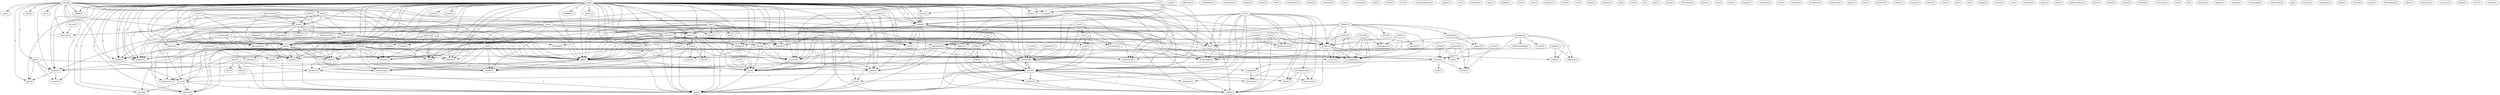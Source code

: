 digraph G {
  server [ label="server(2)" ];
  directory [ label="directory(1)" ];
  map [ label="map(2)" ];
  collection [ label="collection(1)" ];
  faq [ label="faq(18)" ];
  patch [ label="patch(1)" ];
  acuity [ label="acuity(2)" ];
  compute [ label="compute(1)" ];
  math [ label="math(2)" ];
  orbit [ label="orbit(1)" ];
  offline [ label="offline(1)" ];
  press [ label="press(2)" ];
  team [ label="team(1)" ];
  design [ label="design(1)" ];
  info [ label="info(4)" ];
  gov [ label="gov(4)" ];
  arc [ label="arc(5)" ];
  period [ label="period(1)" ];
  attempt [ label="attempt(1)" ];
  name [ label="name(1)" ];
  sheet [ label="sheet(1)" ];
  nasa [ label="nasa(12)" ];
  space [ label="space(13)" ];
  latter [ label="latter(1)" ];
  tmp [ label="tmp(4)" ];
  exploration [ label="exploration(2)" ];
  modem [ label="modem(1)" ];
  propulsion [ label="propulsion(1)" ];
  context [ label="context(1)" ];
  address [ label="address(1)" ];
  launch [ label="launch(1)" ];
  name [ label="name(2)" ];
  description [ label="description(1)" ];
  use [ label="use(1)" ];
  minute [ label="minute(1)" ];
  series [ label="series(1)" ];
  fact [ label="fact(2)" ];
  etc [ label="etc(1)" ];
  intro [ label="intro(2)" ];
  diff [ label="diff(3)" ];
  nssdca [ label="nssdca(1)" ];
  hand [ label="hand(1)" ];
  satellite [ label="satellite(8)" ];
  astronaut [ label="astronaut(2)" ];
  orbiting [ label="orbiting(2)" ];
  request [ label="request(3)" ];
  enfant [ label="enfant(1)" ];
  science [ label="science(4)" ];
  orbit [ label="orbit(3)" ];
  list [ label="list(4)" ];
  pub [ label="pub(5)" ];
  scintillation [ label="scintillation(1)" ];
  navigation [ label="navigation(1)" ];
  height [ label="height(2)" ];
  email [ label="email(6)" ];
  edu [ label="edu(6)" ];
  com [ label="com(2)" ];
  vac [ label="vac(1)" ];
  gps [ label="gps(1)" ];
  join [ label="join(3)" ];
  cmu [ label="cmu(1)" ];
  esseye [ label="esseye(1)" ];
  orbiter [ label="orbiter(5)" ];
  probe [ label="probe(2)" ];
  resolution [ label="resolution(4)" ];
  pixel [ label="pixel(2)" ];
  project [ label="project(5)" ];
  accomplish [ label="accomplish(1)" ];
  camera [ label="camera(2)" ];
  system [ label="system(2)" ];
  lunar [ label="lunar(4)" ];
  coverage [ label="coverage(1)" ];
  atmosphere [ label="atmosphere(1)" ];
  observatory [ label="observatory(3)" ];
  institute [ label="institute(2)" ];
  star [ label="star(2)" ];
  demonstrator [ label="demonstrator(2)" ];
  fly [ label="fly(2)" ];
  technology [ label="technology(4)" ];
  called [ label="called(3)" ];
  radar [ label="radar(2)" ];
  person [ label="person(2)" ];
  ntis [ label="ntis(1)" ];
  alternative [ label="alternative(1)" ];
  venus [ label="venus(2)" ];
  abuse [ label="abuse(1)" ];
  observer [ label="observer(2)" ];
  cycle [ label="cycle(1)" ];
  ssrt [ label="ssrt(1)" ];
  program [ label="program(1)" ];
  development [ label="development(2)" ];
  document [ label="document(1)" ];
  detail [ label="detail(1)" ];
  vehicle [ label="vehicle(2)" ];
  cc [ label="cc(1)" ];
  clipper [ label="clipper(2)" ];
  delta [ label="delta(1)" ];
  usno [ label="usno(1)" ];
  replace [ label="replace(1)" ];
  magellan [ label="magellan(1)" ];
  jsc [ label="jsc(2)" ];
  machine [ label="machine(1)" ];
  look [ label="look(1)" ];
  news [ label="news(1)" ];
  level [ label="level(2)" ];
  mismanagement [ label="mismanagement(1)" ];
  august [ label="august(1)" ];
  unc [ label="unc(1)" ];
  bell [ label="bell(2)" ];
  bulletin [ label="bulletin(1)" ];
  give [ label="give(1)" ];
  funding [ label="funding(1)" ];
  poseidon [ label="poseidon(2)" ];
  ocean [ label="ocean(2)" ];
  understanding [ label="understanding(2)" ];
  sea [ label="sea(2)" ];
  make [ label="make(2)" ];
  objective [ label="objective(2)" ];
  information [ label="information(4)" ];
  beginner [ label="beginner(2)" ];
  meets [ label="meets(1)" ];
  language [ label="language(1)" ];
  ftp [ label="ftp(5)" ];
  day [ label="day(1)" ];
  pioneer [ label="pioneer(3)" ];
  center [ label="center(2)" ];
  emx [ label="emx(1)" ];
  part [ label="part(1)" ];
  imagery [ label="imagery(1)" ];
  area [ label="area(1)" ];
  box [ label="box(2)" ];
  ccd [ label="ccd(1)" ];
  stage [ label="stage(4)" ];
  johnson [ label="johnson(2)" ];
  chris [ label="chris(1)" ];
  chrisj [ label="chrisj(1)" ];
  utexas [ label="utexas(1)" ];
  willmann [ label="willmann(1)" ];
  asked [ label="asked(1)" ];
  gravity [ label="gravity(2)" ];
  pb [ label="pb(2)" ];
  isas [ label="isas(1)" ];
  ray [ label="ray(3)" ];
  astro [ label="astro(2)" ];
  astronomy [ label="astronomy(1)" ];
  contact [ label="contact(2)" ];
  write [ label="write(1)" ];
  learn [ label="learn(1)" ];
  contact [ label="contact(1)" ];
  access [ label="access(1)" ];
  rocket [ label="rocket(3)" ];
  cate [ label="cate(1)" ];
  sf [ label="sf(1)" ];
  gas [ label="gas(1)" ];
  group [ label="group(1)" ];
  discussion [ label="discussion(1)" ];
  computer [ label="computer(4)" ];
  board [ label="board(1)" ];
  eye [ label="eye(2)" ];
  order [ label="order(3)" ];
  faq [ label="faq(2)" ];
  spacecraft [ label="spacecraft(3)" ];
  start [ label="start(3)" ];
  file [ label="file(1)" ];
  year [ label="year(2)" ];
  thu [ label="thu(6)" ];
  telescope [ label="telescope(3)" ];
  desk [ label="desk(1)" ];
  cassini [ label="cassini(4)" ];
  mapping [ label="mapping(3)" ];
  mission [ label="mission(2)" ];
  langley [ label="langley(1)" ];
  earth [ label="earth(6)" ];
  candidate [ label="candidate(2)" ];
  hdv [ label="hdv(2)" ];
  titan [ label="titan(1)" ];
  booster [ label="booster(4)" ];
  manned [ label="manned(1)" ];
  prospector [ label="prospector(1)" ];
  inspector [ label="inspector(2)" ];
  general [ label="general(2)" ];
  pluto [ label="pluto(1)" ];
  topex [ label="topex(4)" ];
  rom [ label="rom(1)" ];
  help [ label="help(1)" ];
  ephemeris [ label="ephemeris(3)" ];
  pressure [ label="pressure(2)" ];
  station [ label="station(1)" ];
  transit [ label="transit(2)" ];
  entire [ label="entire(2)" ];
  leech [ label="leech(1)" ];
  waste [ label="waste(2)" ];
  none [ label="none(1)" ];
  service [ label="service(2)" ];
  apr [ label="apr(6)" ];
  jon [ label="jon(1)" ];
  sdi [ label="sdi(2)" ];
  bongo [ label="bongo(1)" ];
  starcat [ label="starcat(1)" ];
  esa [ label="esa(1)" ];
  almanac [ label="almanac(2)" ];
  fraud [ label="fraud(2)" ];
  plaza [ label="plaza(1)" ];
  pilot [ label="pilot(2)" ];
  jpldescription [ label="jpldescription(1)" ];
  gives [ label="gives(1)" ];
  blood [ label="blood(2)" ];
  saturn [ label="saturn(2)" ];
  houston [ label="houston(1)" ];
  university [ label="university(1)" ];
  mo [ label="mo(2)" ];
  iii [ label="iii(2)" ];
  position [ label="position(2)" ];
  degree [ label="degree(1)" ];
  facility [ label="facility(2)" ];
  wavelength [ label="wavelength(1)" ];
  correctable [ label="correctable(2)" ];
  jpl [ label="jpl(1)" ];
  archive [ label="archive(2)" ];
  rcst [ label="rcst(4)" ];
  telephone [ label="telephone(1)" ];
  kelso [ label="kelso(1)" ];
  ariane [ label="ariane(2)" ];
  japan [ label="japan(1)" ];
  deltaclipper [ label="deltaclipper(1)" ];
  office [ label="office(1)" ];
  maintains [ label="maintains(1)" ];
  accuracy [ label="accuracy(1)" ];
  image [ label="image(2)" ];
  poseidon [ label="poseidon(2)" ];
  mica [ label="mica(1)" ];
  surface [ label="surface(2)" ];
  server -> directory [ label="1" ];
  faq -> patch [ label="2" ];
  faq -> acuity [ label="2" ];
  faq -> compute [ label="2" ];
  faq -> math [ label="2" ];
  faq -> orbit [ label="1" ];
  faq -> offline [ label="3" ];
  faq -> press [ label="2" ];
  faq -> team [ label="2" ];
  faq -> design [ label="2" ];
  faq -> info [ label="2" ];
  faq -> gov [ label="6" ];
  faq -> arc [ label="5" ];
  faq -> period [ label="2" ];
  faq -> attempt [ label="2" ];
  faq -> name [ label="2" ];
  faq -> sheet [ label="1" ];
  faq -> nasa [ label="6" ];
  faq -> space [ label="2" ];
  faq -> latter [ label="2" ];
  faq -> tmp [ label="17" ];
  faq -> exploration [ label="2" ];
  faq -> modem [ label="2" ];
  faq -> propulsion [ label="2" ];
  faq -> context [ label="2" ];
  faq -> address [ label="3" ];
  faq -> launch [ label="2" ];
  faq -> name [ label="2" ];
  faq -> description [ label="1" ];
  faq -> use [ label="2" ];
  faq -> minute [ label="2" ];
  faq -> series [ label="2" ];
  faq -> fact [ label="1" ];
  faq -> etc [ label="3" ];
  faq -> intro [ label="2" ];
  faq -> diff [ label="19" ];
  faq -> nssdca [ label="3" ];
  faq -> hand [ label="2" ];
  faq -> satellite [ label="5" ];
  faq -> astronaut [ label="2" ];
  faq -> orbiting [ label="1" ];
  faq -> request [ label="3" ];
  faq -> enfant [ label="3" ];
  faq -> science [ label="2" ];
  faq -> orbit [ label="1" ];
  faq -> list [ label="3" ];
  faq -> pub [ label="3" ];
  email -> offline [ label="1" ];
  email -> edu [ label="1" ];
  email -> gov [ label="1" ];
  email -> nasa [ label="1" ];
  email -> tmp [ label="1" ];
  email -> com [ label="2" ];
  email -> address [ label="1" ];
  email -> etc [ label="1" ];
  email -> vac [ label="1" ];
  email -> diff [ label="1" ];
  email -> nssdca [ label="1" ];
  email -> gps [ label="1" ];
  email -> request [ label="3" ];
  email -> join [ label="3" ];
  email -> enfant [ label="1" ];
  email -> cmu [ label="1" ];
  email -> esseye [ label="1" ];
  email -> directory [ label="1" ];
  orbiter -> probe [ label="1" ];
  orbiter -> resolution [ label="2" ];
  orbiter -> pixel [ label="2" ];
  orbiter -> exploration [ label="1" ];
  orbiter -> project [ label="1" ];
  orbiter -> accomplish [ label="1" ];
  orbiter -> camera [ label="2" ];
  orbiter -> system [ label="1" ];
  orbiter -> lunar [ label="1" ];
  orbiter -> coverage [ label="1" ];
  orbiter -> atmosphere [ label="1" ];
  observatory -> info [ label="1" ];
  observatory -> tmp [ label="1" ];
  observatory -> modem [ label="1" ];
  observatory -> diff [ label="1" ];
  institute -> compute [ label="1" ];
  institute -> math [ label="1" ];
  institute -> arc [ label="1" ];
  institute -> period [ label="1" ];
  institute -> minute [ label="1" ];
  institute -> series [ label="1" ];
  institute -> intro [ label="1" ];
  star -> demonstrator [ label="1" ];
  star -> fly [ label="1" ];
  star -> project [ label="1" ];
  star -> technology [ label="1" ];
  star -> called [ label="1" ];
  person -> demonstrator [ label="1" ];
  person -> fly [ label="1" ];
  person -> project [ label="1" ];
  person -> technology [ label="1" ];
  person -> called [ label="1" ];
  venus -> satellite [ label="1" ];
  ssrt -> orbit [ label="1" ];
  ssrt -> program [ label="1" ];
  ssrt -> development [ label="1" ];
  ssrt -> demonstrator [ label="2" ];
  ssrt -> name [ label="1" ];
  ssrt -> document [ label="1" ];
  ssrt -> fly [ label="2" ];
  ssrt -> detail [ label="1" ];
  ssrt -> project [ label="2" ];
  ssrt -> name [ label="1" ];
  ssrt -> vehicle [ label="1" ];
  ssrt -> technology [ label="2" ];
  ssrt -> called [ label="2" ];
  ssrt -> orbit [ label="1" ];
  cc -> clipper [ label="1" ];
  cc -> delta [ label="1" ];
  cc -> pub [ label="1" ];
  usno -> info [ label="1" ];
  usno -> tmp [ label="1" ];
  usno -> modem [ label="1" ];
  usno -> replace [ label="1" ];
  usno -> diff [ label="1" ];
  magellan -> satellite [ label="1" ];
  jsc -> press [ label="1" ];
  jsc -> team [ label="1" ];
  jsc -> design [ label="1" ];
  jsc -> exploration [ label="1" ];
  jsc -> propulsion [ label="1" ];
  jsc -> launch [ label="1" ];
  jsc -> satellite [ label="1" ];
  jsc -> science [ label="1" ];
  jsc -> list [ label="1" ];
  orbit -> program [ label="1" ];
  orbit -> gov [ label="1" ];
  orbit -> arc [ label="1" ];
  orbit -> document [ label="1" ];
  orbit -> nasa [ label="1" ];
  orbit -> detail [ label="1" ];
  orbit -> vehicle [ label="2" ];
  orbit -> satellite [ label="1" ];
  orbit -> called [ label="1" ];
  orbit -> pub [ label="1" ];
  probe -> exploration [ label="1" ];
  probe -> project [ label="1" ];
  probe -> accomplish [ label="1" ];
  probe -> system [ label="1" ];
  resolution -> camera [ label="2" ];
  press -> name [ label="1" ];
  press -> name [ label="1" ];
  bell -> info [ label="1" ];
  bell -> tmp [ label="1" ];
  bell -> modem [ label="1" ];
  bell -> diff [ label="1" ];
  poseidon -> ocean [ label="2" ];
  poseidon -> understanding [ label="2" ];
  poseidon -> project [ label="2" ];
  poseidon -> sea [ label="2" ];
  poseidon -> satellite [ label="2" ];
  poseidon -> make [ label="2" ];
  poseidon -> objective [ label="2" ];
  edu -> info [ label="1" ];
  edu -> clipper [ label="1" ];
  edu -> information [ label="1" ];
  edu -> delta [ label="1" ];
  edu -> beginner [ label="1" ];
  edu -> join [ label="1" ];
  edu -> pub [ label="2" ];
  info -> meets [ label="2" ];
  info -> information [ label="2" ];
  info -> tmp [ label="1" ];
  info -> language [ label="2" ];
  info -> intro [ label="1" ];
  info -> diff [ label="1" ];
  info -> beginner [ label="2" ];
  info -> pub [ label="2" ];
  development -> document [ label="1" ];
  development -> detail [ label="1" ];
  development -> called [ label="1" ];
  gov -> pub [ label="3" ];
  ftp -> arc [ label="2" ];
  ftp -> sheet [ label="1" ];
  ftp -> day [ label="1" ];
  ftp -> nasa [ label="2" ];
  ftp -> description [ label="1" ];
  ftp -> fact [ label="1" ];
  ftp -> satellite [ label="1" ];
  ftp -> pioneer [ label="1" ];
  ftp -> orbiting [ label="1" ];
  ftp -> orbit [ label="1" ];
  ftp -> list [ label="1" ];
  ftp -> directory [ label="1" ];
  ftp -> pub [ label="2" ];
  center -> launch [ label="1" ];
  center -> intro [ label="1" ];
  arc -> period [ label="1" ];
  arc -> nasa [ label="3" ];
  arc -> minute [ label="1" ];
  arc -> pub [ label="3" ];
  box -> nasa [ label="1" ];
  box -> fly [ label="1" ];
  box -> tmp [ label="1" ];
  box -> address [ label="1" ];
  box -> project [ label="1" ];
  box -> etc [ label="1" ];
  box -> diff [ label="1" ];
  box -> nssdca [ label="1" ];
  box -> technology [ label="1" ];
  box -> called [ label="1" ];
  box -> request [ label="1" ];
  box -> enfant [ label="1" ];
  clipper -> vehicle [ label="1" ];
  clipper -> called [ label="1" ];
  clipper -> stage [ label="1" ];
  clipper -> orbit [ label="1" ];
  johnson -> tmp [ label="1" ];
  johnson -> launch [ label="1" ];
  johnson -> chris [ label="1" ];
  johnson -> diff [ label="1" ];
  johnson -> chrisj [ label="1" ];
  johnson -> utexas [ label="1" ];
  name -> space [ label="1" ];
  name -> fly [ label="1" ];
  name -> context [ label="1" ];
  name -> project [ label="1" ];
  name -> use [ label="1" ];
  name -> diff [ label="1" ];
  name -> hand [ label="1" ];
  name -> technology [ label="1" ];
  name -> called [ label="1" ];
  willmann -> tmp [ label="1" ];
  willmann -> modem [ label="1" ];
  willmann -> diff [ label="1" ];
  isas -> tmp [ label="1" ];
  isas -> ray [ label="1" ];
  isas -> astro [ label="1" ];
  isas -> launch [ label="1" ];
  isas -> diff [ label="1" ];
  isas -> satellite [ label="1" ];
  isas -> astronomy [ label="1" ];
  isas -> orbit [ label="1" ];
  nasa -> tmp [ label="3" ];
  nasa -> exploration [ label="1" ];
  nasa -> launch [ label="1" ];
  nasa -> project [ label="1" ];
  nasa -> accomplish [ label="1" ];
  nasa -> contact [ label="3" ];
  nasa -> fact [ label="1" ];
  nasa -> system [ label="1" ];
  nasa -> intro [ label="2" ];
  nasa -> diff [ label="3" ];
  nasa -> write [ label="2" ];
  nasa -> learn [ label="1" ];
  nasa -> contact [ label="3" ];
  nasa -> access [ label="1" ];
  nasa -> pub [ label="3" ];
  rocket -> fly [ label="2" ];
  rocket -> tmp [ label="1" ];
  rocket -> exploration [ label="1" ];
  rocket -> propulsion [ label="1" ];
  rocket -> project [ label="2" ];
  rocket -> name [ label="1" ];
  rocket -> diff [ label="1" ];
  rocket -> satellite [ label="1" ];
  rocket -> technology [ label="2" ];
  rocket -> called [ label="2" ];
  rocket -> science [ label="1" ];
  rocket -> list [ label="1" ];
  space -> tmp [ label="5" ];
  space -> astro [ label="1" ];
  space -> context [ label="1" ];
  space -> launch [ label="1" ];
  space -> description [ label="1" ];
  space -> use [ label="1" ];
  space -> minute [ label="1" ];
  space -> series [ label="1" ];
  space -> fact [ label="1" ];
  space -> intro [ label="3" ];
  space -> diff [ label="6" ];
  space -> hand [ label="1" ];
  space -> satellite [ label="1" ];
  space -> pioneer [ label="1" ];
  space -> orbiting [ label="1" ];
  space -> orbit [ label="1" ];
  space -> list [ label="1" ];
  space -> pub [ label="3" ];
  information -> tmp [ label="1" ];
  information -> minute [ label="1" ];
  information -> series [ label="1" ];
  information -> lunar [ label="1" ];
  information -> diff [ label="1" ];
  information -> coverage [ label="1" ];
  computer -> tmp [ label="1" ];
  computer -> modem [ label="1" ];
  computer -> replace [ label="1" ];
  computer -> diff [ label="1" ];
  order -> context [ label="1" ];
  order -> name [ label="1" ];
  order -> use [ label="1" ];
  order -> diff [ label="1" ];
  order -> hand [ label="1" ];
  faq -> tmp [ label="17" ];
  faq -> exploration [ label="2" ];
  faq -> modem [ label="2" ];
  faq -> propulsion [ label="2" ];
  faq -> context [ label="2" ];
  faq -> address [ label="3" ];
  faq -> launch [ label="2" ];
  faq -> name [ label="2" ];
  faq -> description [ label="1" ];
  faq -> use [ label="2" ];
  faq -> minute [ label="2" ];
  faq -> series [ label="2" ];
  faq -> fact [ label="1" ];
  faq -> etc [ label="3" ];
  faq -> intro [ label="2" ];
  faq -> diff [ label="19" ];
  faq -> nssdca [ label="3" ];
  faq -> hand [ label="2" ];
  faq -> satellite [ label="5" ];
  faq -> astronaut [ label="2" ];
  faq -> orbiting [ label="1" ];
  faq -> request [ label="3" ];
  faq -> enfant [ label="3" ];
  faq -> science [ label="2" ];
  faq -> orbit [ label="1" ];
  faq -> list [ label="3" ];
  faq -> pub [ label="3" ];
  tmp -> modem [ label="1" ];
  tmp -> address [ label="1" ];
  tmp -> launch [ label="1" ];
  tmp -> minute [ label="1" ];
  tmp -> series [ label="1" ];
  tmp -> nssdca [ label="1" ];
  tmp -> request [ label="1" ];
  tmp -> list [ label="1" ];
  exploration -> propulsion [ label="1" ];
  exploration -> system [ label="1" ];
  exploration -> diff [ label="1" ];
  exploration -> satellite [ label="1" ];
  exploration -> science [ label="1" ];
  exploration -> list [ label="1" ];
  spacecraft -> propulsion [ label="2" ];
  spacecraft -> satellite [ label="2" ];
  spacecraft -> science [ label="2" ];
  spacecraft -> list [ label="2" ];
  start -> file [ label="1" ];
  start -> pioneer [ label="1" ];
  start -> beginner [ label="1" ];
  start -> year [ label="2" ];
  start -> pub [ label="1" ];
  thu -> modem [ label="2" ];
  thu -> propulsion [ label="2" ];
  thu -> address [ label="2" ];
  thu -> launch [ label="2" ];
  thu -> minute [ label="2" ];
  thu -> series [ label="2" ];
  thu -> etc [ label="2" ];
  thu -> intro [ label="2" ];
  thu -> nssdca [ label="2" ];
  thu -> satellite [ label="4" ];
  thu -> astronaut [ label="2" ];
  thu -> request [ label="2" ];
  thu -> enfant [ label="2" ];
  thu -> science [ label="2" ];
  thu -> list [ label="2" ];
  ray -> astro [ label="1" ];
  ray -> telescope [ label="2" ];
  ray -> satellite [ label="1" ];
  ray -> astronomy [ label="1" ];
  ray -> orbit [ label="1" ];
  astro -> satellite [ label="1" ];
  astro -> orbit [ label="1" ];
  cassini -> project [ label="2" ];
  cassini -> accomplish [ label="2" ];
  cassini -> system [ label="2" ];
  cassini -> atmosphere [ label="1" ];
  cassini -> mapping [ label="1" ];
  cassini -> mission [ label="1" ];
  earth -> diff [ label="1" ];
  earth -> astronomy [ label="1" ];
  earth -> orbiting [ label="2" ];
  earth -> science [ label="1" ];
  earth -> orbit [ label="3" ];
  earth -> list [ label="3" ];
  earth -> pub [ label="2" ];
  delta -> vehicle [ label="1" ];
  delta -> called [ label="1" ];
  delta -> stage [ label="1" ];
  delta -> orbit [ label="1" ];
  titan -> project [ label="1" ];
  titan -> accomplish [ label="1" ];
  titan -> system [ label="1" ];
  titan -> atmosphere [ label="1" ];
  titan -> booster [ label="2" ];
  project -> accomplish [ label="1" ];
  project -> sea [ label="2" ];
  project -> system [ label="1" ];
  project -> technology [ label="2" ];
  project -> called [ label="2" ];
  project -> make [ label="2" ];
  name -> use [ label="1" ];
  name -> diff [ label="1" ];
  name -> hand [ label="1" ];
  name -> technology [ label="1" ];
  name -> called [ label="1" ];
  general -> contact [ label="2" ];
  general -> diff [ label="1" ];
  general -> write [ label="2" ];
  general -> contact [ label="2" ];
  topex -> satellite [ label="2" ];
  topex -> make [ label="2" ];
  topex -> objective [ label="2" ];
  vehicle -> called [ label="1" ];
  contact -> write [ label="1" ];
  contact -> pioneer [ label="1" ];
  contact -> help [ label="1" ];
  ephemeris -> replace [ label="1" ];
  ephemeris -> diff [ label="1" ];
  fact -> learn [ label="1" ];
  fact -> contact [ label="1" ];
  fact -> access [ label="1" ];
  fact -> pub [ label="1" ];
  telescope -> intro [ label="1" ];
  telescope -> diff [ label="2" ];
  leech -> diff [ label="1" ];
  leech -> hand [ label="1" ];
  waste -> write [ label="1" ];
  waste -> contact [ label="1" ];
  service -> satellite [ label="1" ];
  service -> list [ label="1" ];
  apr -> intro [ label="2" ];
  apr -> nssdca [ label="2" ];
  apr -> satellite [ label="4" ];
  apr -> astronaut [ label="2" ];
  apr -> request [ label="2" ];
  apr -> enfant [ label="2" ];
  apr -> science [ label="2" ];
  apr -> list [ label="2" ];
  lunar -> diff [ label="2" ];
  lunar -> satellite [ label="2" ];
  lunar -> science [ label="2" ];
  lunar -> list [ label="2" ];
  diff -> nssdca [ label="1" ];
  diff -> hand [ label="1" ];
  diff -> astronaut [ label="1" ];
  diff -> request [ label="1" ];
  diff -> list [ label="1" ];
  satellite -> astronaut [ label="1" ];
  satellite -> mapping [ label="1" ];
  satellite -> mission [ label="1" ];
  satellite -> orbit [ label="1" ];
  satellite -> list [ label="1" ];
  satellite -> pub [ label="1" ];
  pioneer -> beginner [ label="1" ];
  pioneer -> pub [ label="1" ];
  mapping -> mission [ label="2" ];
  fraud -> contact [ label="1" ];
  orbiting -> science [ label="1" ];
  orbiting -> pub [ label="2" ];
  gps -> request [ label="1" ];
  gps -> join [ label="1" ];
  gps -> esseye [ label="1" ];
  gps -> list [ label="1" ];
  request -> join [ label="2" ];
  request -> esseye [ label="1" ];
  utexas -> pub [ label="1" ];
  stage -> orbit [ label="2" ];
  science -> list [ label="1" ];
  rcst -> list [ label="1" ];
  orbit -> pub [ label="1" ];
  list -> pub [ label="1" ];
}
